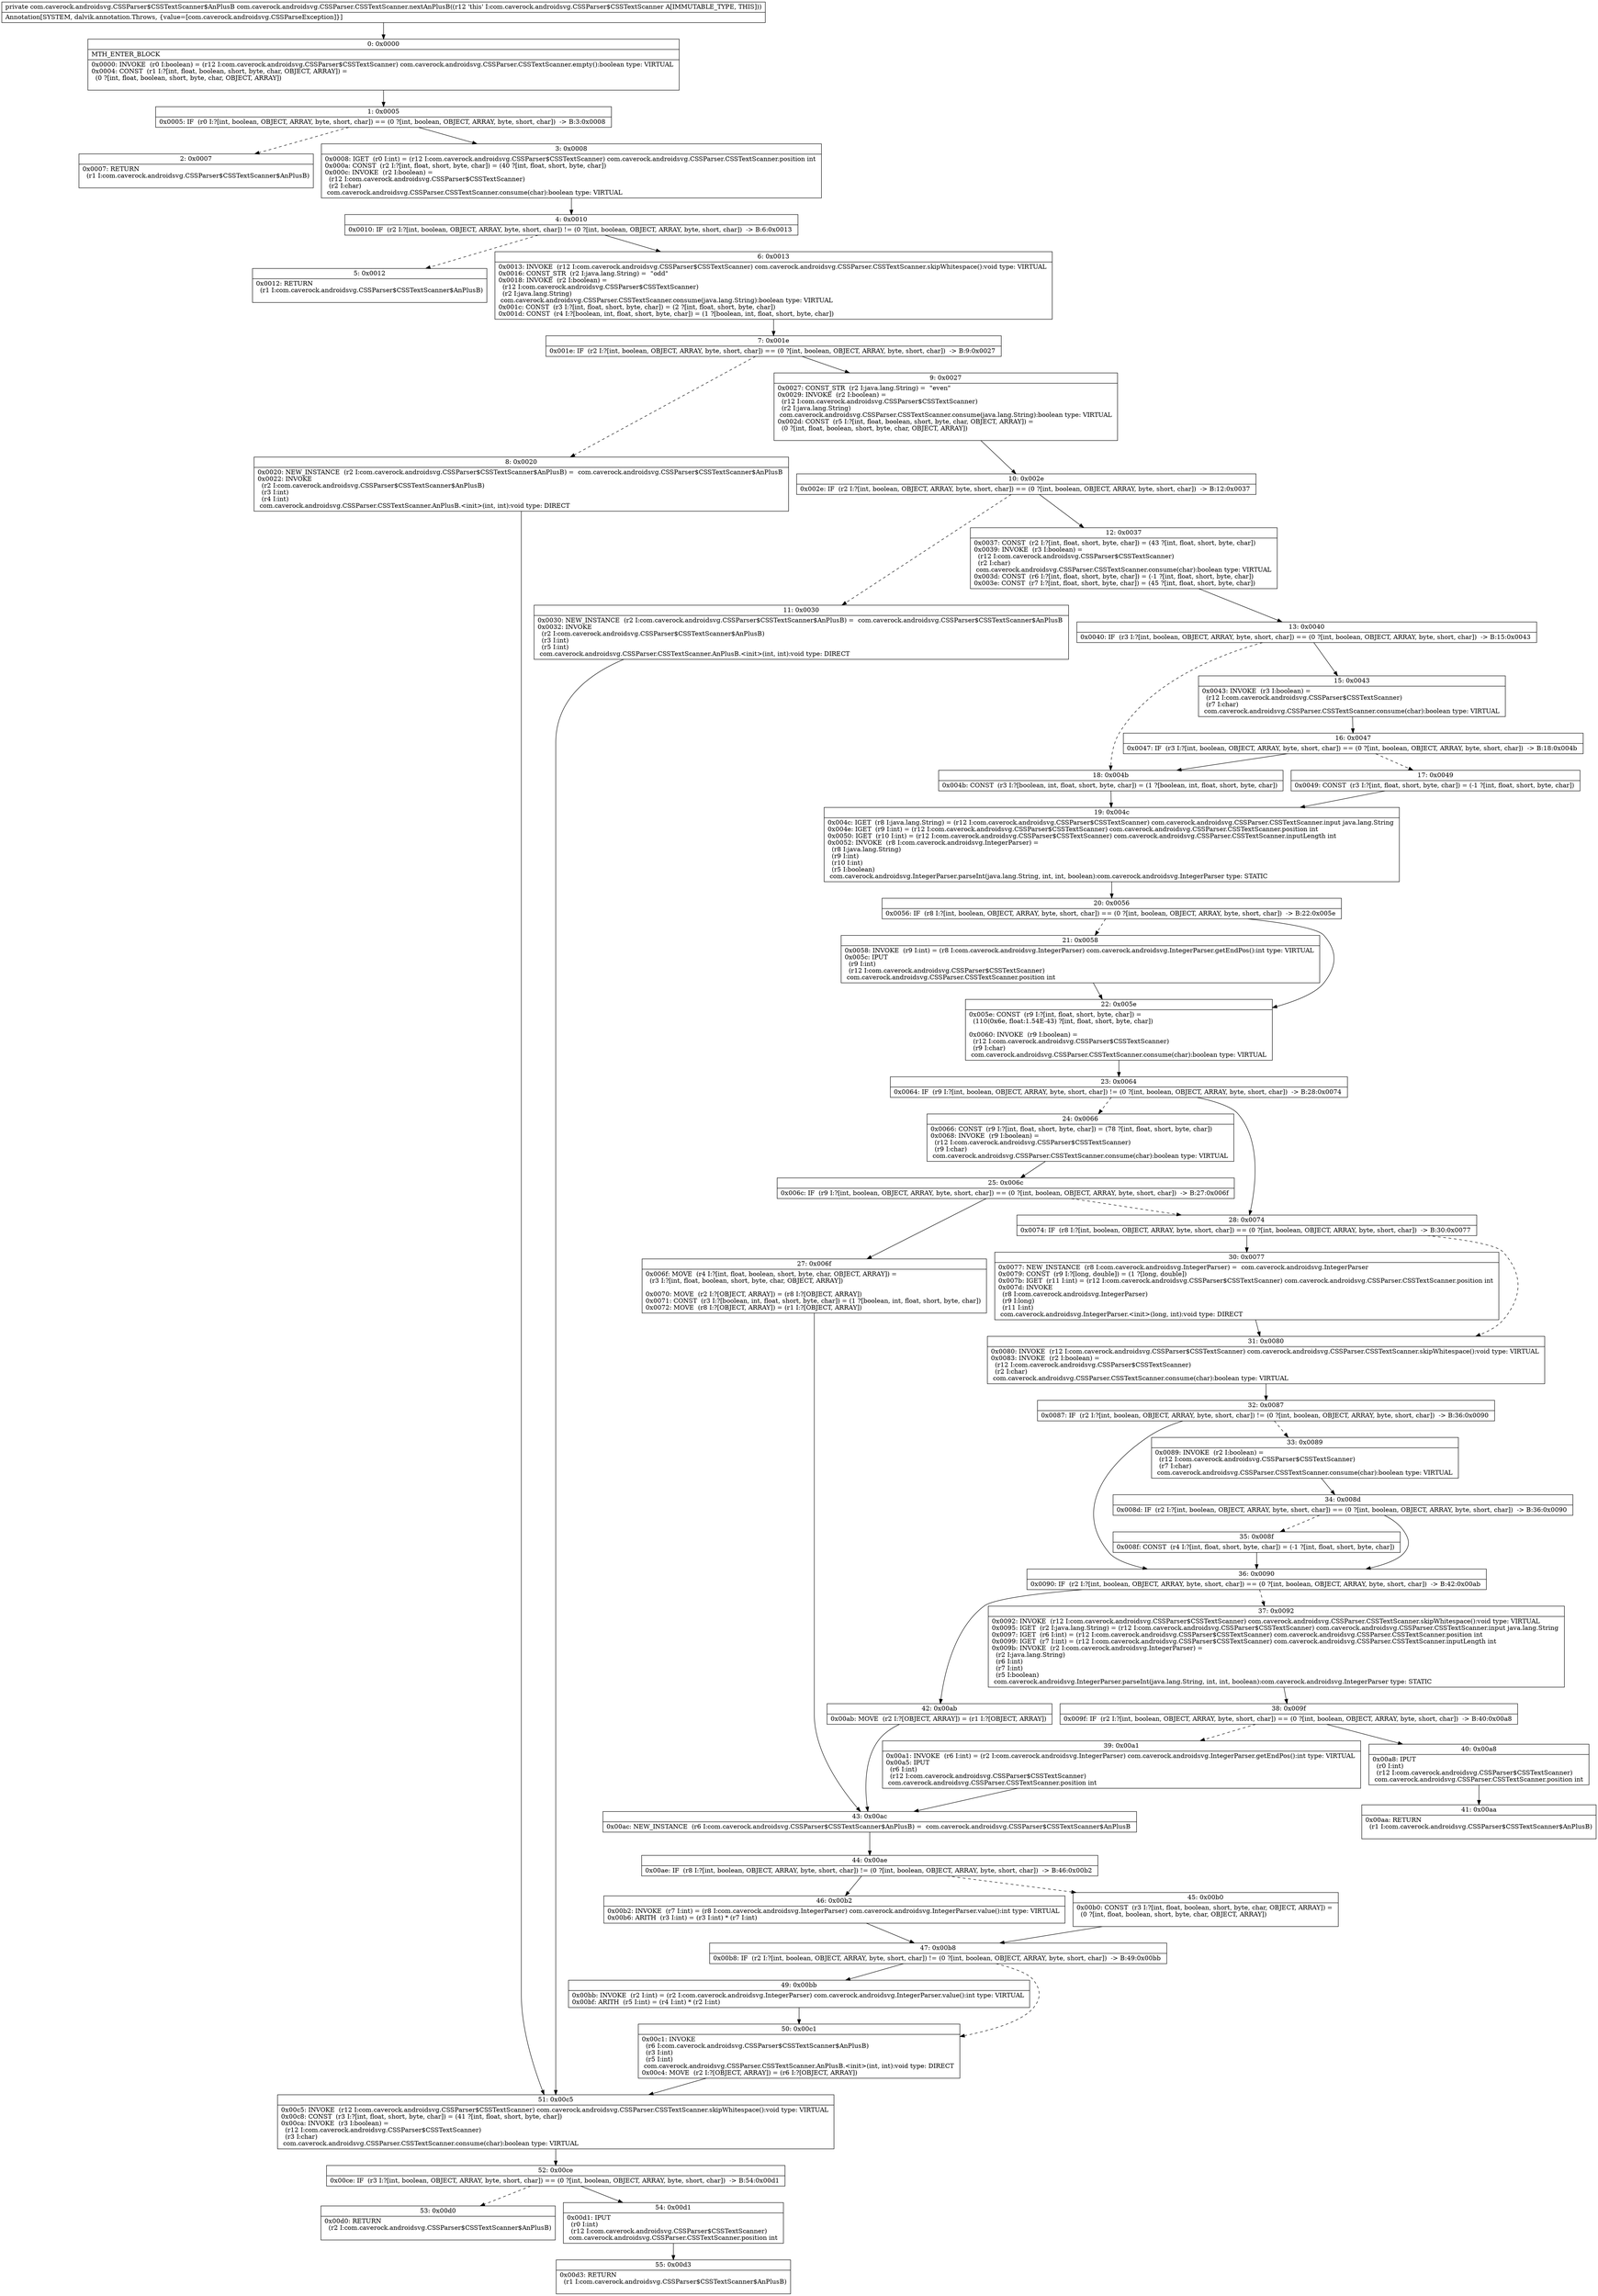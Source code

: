 digraph "CFG forcom.caverock.androidsvg.CSSParser.CSSTextScanner.nextAnPlusB()Lcom\/caverock\/androidsvg\/CSSParser$CSSTextScanner$AnPlusB;" {
Node_0 [shape=record,label="{0\:\ 0x0000|MTH_ENTER_BLOCK\l|0x0000: INVOKE  (r0 I:boolean) = (r12 I:com.caverock.androidsvg.CSSParser$CSSTextScanner) com.caverock.androidsvg.CSSParser.CSSTextScanner.empty():boolean type: VIRTUAL \l0x0004: CONST  (r1 I:?[int, float, boolean, short, byte, char, OBJECT, ARRAY]) = \l  (0 ?[int, float, boolean, short, byte, char, OBJECT, ARRAY])\l \l}"];
Node_1 [shape=record,label="{1\:\ 0x0005|0x0005: IF  (r0 I:?[int, boolean, OBJECT, ARRAY, byte, short, char]) == (0 ?[int, boolean, OBJECT, ARRAY, byte, short, char])  \-\> B:3:0x0008 \l}"];
Node_2 [shape=record,label="{2\:\ 0x0007|0x0007: RETURN  \l  (r1 I:com.caverock.androidsvg.CSSParser$CSSTextScanner$AnPlusB)\l \l}"];
Node_3 [shape=record,label="{3\:\ 0x0008|0x0008: IGET  (r0 I:int) = (r12 I:com.caverock.androidsvg.CSSParser$CSSTextScanner) com.caverock.androidsvg.CSSParser.CSSTextScanner.position int \l0x000a: CONST  (r2 I:?[int, float, short, byte, char]) = (40 ?[int, float, short, byte, char]) \l0x000c: INVOKE  (r2 I:boolean) = \l  (r12 I:com.caverock.androidsvg.CSSParser$CSSTextScanner)\l  (r2 I:char)\l com.caverock.androidsvg.CSSParser.CSSTextScanner.consume(char):boolean type: VIRTUAL \l}"];
Node_4 [shape=record,label="{4\:\ 0x0010|0x0010: IF  (r2 I:?[int, boolean, OBJECT, ARRAY, byte, short, char]) != (0 ?[int, boolean, OBJECT, ARRAY, byte, short, char])  \-\> B:6:0x0013 \l}"];
Node_5 [shape=record,label="{5\:\ 0x0012|0x0012: RETURN  \l  (r1 I:com.caverock.androidsvg.CSSParser$CSSTextScanner$AnPlusB)\l \l}"];
Node_6 [shape=record,label="{6\:\ 0x0013|0x0013: INVOKE  (r12 I:com.caverock.androidsvg.CSSParser$CSSTextScanner) com.caverock.androidsvg.CSSParser.CSSTextScanner.skipWhitespace():void type: VIRTUAL \l0x0016: CONST_STR  (r2 I:java.lang.String) =  \"odd\" \l0x0018: INVOKE  (r2 I:boolean) = \l  (r12 I:com.caverock.androidsvg.CSSParser$CSSTextScanner)\l  (r2 I:java.lang.String)\l com.caverock.androidsvg.CSSParser.CSSTextScanner.consume(java.lang.String):boolean type: VIRTUAL \l0x001c: CONST  (r3 I:?[int, float, short, byte, char]) = (2 ?[int, float, short, byte, char]) \l0x001d: CONST  (r4 I:?[boolean, int, float, short, byte, char]) = (1 ?[boolean, int, float, short, byte, char]) \l}"];
Node_7 [shape=record,label="{7\:\ 0x001e|0x001e: IF  (r2 I:?[int, boolean, OBJECT, ARRAY, byte, short, char]) == (0 ?[int, boolean, OBJECT, ARRAY, byte, short, char])  \-\> B:9:0x0027 \l}"];
Node_8 [shape=record,label="{8\:\ 0x0020|0x0020: NEW_INSTANCE  (r2 I:com.caverock.androidsvg.CSSParser$CSSTextScanner$AnPlusB) =  com.caverock.androidsvg.CSSParser$CSSTextScanner$AnPlusB \l0x0022: INVOKE  \l  (r2 I:com.caverock.androidsvg.CSSParser$CSSTextScanner$AnPlusB)\l  (r3 I:int)\l  (r4 I:int)\l com.caverock.androidsvg.CSSParser.CSSTextScanner.AnPlusB.\<init\>(int, int):void type: DIRECT \l}"];
Node_9 [shape=record,label="{9\:\ 0x0027|0x0027: CONST_STR  (r2 I:java.lang.String) =  \"even\" \l0x0029: INVOKE  (r2 I:boolean) = \l  (r12 I:com.caverock.androidsvg.CSSParser$CSSTextScanner)\l  (r2 I:java.lang.String)\l com.caverock.androidsvg.CSSParser.CSSTextScanner.consume(java.lang.String):boolean type: VIRTUAL \l0x002d: CONST  (r5 I:?[int, float, boolean, short, byte, char, OBJECT, ARRAY]) = \l  (0 ?[int, float, boolean, short, byte, char, OBJECT, ARRAY])\l \l}"];
Node_10 [shape=record,label="{10\:\ 0x002e|0x002e: IF  (r2 I:?[int, boolean, OBJECT, ARRAY, byte, short, char]) == (0 ?[int, boolean, OBJECT, ARRAY, byte, short, char])  \-\> B:12:0x0037 \l}"];
Node_11 [shape=record,label="{11\:\ 0x0030|0x0030: NEW_INSTANCE  (r2 I:com.caverock.androidsvg.CSSParser$CSSTextScanner$AnPlusB) =  com.caverock.androidsvg.CSSParser$CSSTextScanner$AnPlusB \l0x0032: INVOKE  \l  (r2 I:com.caverock.androidsvg.CSSParser$CSSTextScanner$AnPlusB)\l  (r3 I:int)\l  (r5 I:int)\l com.caverock.androidsvg.CSSParser.CSSTextScanner.AnPlusB.\<init\>(int, int):void type: DIRECT \l}"];
Node_12 [shape=record,label="{12\:\ 0x0037|0x0037: CONST  (r2 I:?[int, float, short, byte, char]) = (43 ?[int, float, short, byte, char]) \l0x0039: INVOKE  (r3 I:boolean) = \l  (r12 I:com.caverock.androidsvg.CSSParser$CSSTextScanner)\l  (r2 I:char)\l com.caverock.androidsvg.CSSParser.CSSTextScanner.consume(char):boolean type: VIRTUAL \l0x003d: CONST  (r6 I:?[int, float, short, byte, char]) = (\-1 ?[int, float, short, byte, char]) \l0x003e: CONST  (r7 I:?[int, float, short, byte, char]) = (45 ?[int, float, short, byte, char]) \l}"];
Node_13 [shape=record,label="{13\:\ 0x0040|0x0040: IF  (r3 I:?[int, boolean, OBJECT, ARRAY, byte, short, char]) == (0 ?[int, boolean, OBJECT, ARRAY, byte, short, char])  \-\> B:15:0x0043 \l}"];
Node_15 [shape=record,label="{15\:\ 0x0043|0x0043: INVOKE  (r3 I:boolean) = \l  (r12 I:com.caverock.androidsvg.CSSParser$CSSTextScanner)\l  (r7 I:char)\l com.caverock.androidsvg.CSSParser.CSSTextScanner.consume(char):boolean type: VIRTUAL \l}"];
Node_16 [shape=record,label="{16\:\ 0x0047|0x0047: IF  (r3 I:?[int, boolean, OBJECT, ARRAY, byte, short, char]) == (0 ?[int, boolean, OBJECT, ARRAY, byte, short, char])  \-\> B:18:0x004b \l}"];
Node_17 [shape=record,label="{17\:\ 0x0049|0x0049: CONST  (r3 I:?[int, float, short, byte, char]) = (\-1 ?[int, float, short, byte, char]) \l}"];
Node_18 [shape=record,label="{18\:\ 0x004b|0x004b: CONST  (r3 I:?[boolean, int, float, short, byte, char]) = (1 ?[boolean, int, float, short, byte, char]) \l}"];
Node_19 [shape=record,label="{19\:\ 0x004c|0x004c: IGET  (r8 I:java.lang.String) = (r12 I:com.caverock.androidsvg.CSSParser$CSSTextScanner) com.caverock.androidsvg.CSSParser.CSSTextScanner.input java.lang.String \l0x004e: IGET  (r9 I:int) = (r12 I:com.caverock.androidsvg.CSSParser$CSSTextScanner) com.caverock.androidsvg.CSSParser.CSSTextScanner.position int \l0x0050: IGET  (r10 I:int) = (r12 I:com.caverock.androidsvg.CSSParser$CSSTextScanner) com.caverock.androidsvg.CSSParser.CSSTextScanner.inputLength int \l0x0052: INVOKE  (r8 I:com.caverock.androidsvg.IntegerParser) = \l  (r8 I:java.lang.String)\l  (r9 I:int)\l  (r10 I:int)\l  (r5 I:boolean)\l com.caverock.androidsvg.IntegerParser.parseInt(java.lang.String, int, int, boolean):com.caverock.androidsvg.IntegerParser type: STATIC \l}"];
Node_20 [shape=record,label="{20\:\ 0x0056|0x0056: IF  (r8 I:?[int, boolean, OBJECT, ARRAY, byte, short, char]) == (0 ?[int, boolean, OBJECT, ARRAY, byte, short, char])  \-\> B:22:0x005e \l}"];
Node_21 [shape=record,label="{21\:\ 0x0058|0x0058: INVOKE  (r9 I:int) = (r8 I:com.caverock.androidsvg.IntegerParser) com.caverock.androidsvg.IntegerParser.getEndPos():int type: VIRTUAL \l0x005c: IPUT  \l  (r9 I:int)\l  (r12 I:com.caverock.androidsvg.CSSParser$CSSTextScanner)\l com.caverock.androidsvg.CSSParser.CSSTextScanner.position int \l}"];
Node_22 [shape=record,label="{22\:\ 0x005e|0x005e: CONST  (r9 I:?[int, float, short, byte, char]) = \l  (110(0x6e, float:1.54E\-43) ?[int, float, short, byte, char])\l \l0x0060: INVOKE  (r9 I:boolean) = \l  (r12 I:com.caverock.androidsvg.CSSParser$CSSTextScanner)\l  (r9 I:char)\l com.caverock.androidsvg.CSSParser.CSSTextScanner.consume(char):boolean type: VIRTUAL \l}"];
Node_23 [shape=record,label="{23\:\ 0x0064|0x0064: IF  (r9 I:?[int, boolean, OBJECT, ARRAY, byte, short, char]) != (0 ?[int, boolean, OBJECT, ARRAY, byte, short, char])  \-\> B:28:0x0074 \l}"];
Node_24 [shape=record,label="{24\:\ 0x0066|0x0066: CONST  (r9 I:?[int, float, short, byte, char]) = (78 ?[int, float, short, byte, char]) \l0x0068: INVOKE  (r9 I:boolean) = \l  (r12 I:com.caverock.androidsvg.CSSParser$CSSTextScanner)\l  (r9 I:char)\l com.caverock.androidsvg.CSSParser.CSSTextScanner.consume(char):boolean type: VIRTUAL \l}"];
Node_25 [shape=record,label="{25\:\ 0x006c|0x006c: IF  (r9 I:?[int, boolean, OBJECT, ARRAY, byte, short, char]) == (0 ?[int, boolean, OBJECT, ARRAY, byte, short, char])  \-\> B:27:0x006f \l}"];
Node_27 [shape=record,label="{27\:\ 0x006f|0x006f: MOVE  (r4 I:?[int, float, boolean, short, byte, char, OBJECT, ARRAY]) = \l  (r3 I:?[int, float, boolean, short, byte, char, OBJECT, ARRAY])\l \l0x0070: MOVE  (r2 I:?[OBJECT, ARRAY]) = (r8 I:?[OBJECT, ARRAY]) \l0x0071: CONST  (r3 I:?[boolean, int, float, short, byte, char]) = (1 ?[boolean, int, float, short, byte, char]) \l0x0072: MOVE  (r8 I:?[OBJECT, ARRAY]) = (r1 I:?[OBJECT, ARRAY]) \l}"];
Node_28 [shape=record,label="{28\:\ 0x0074|0x0074: IF  (r8 I:?[int, boolean, OBJECT, ARRAY, byte, short, char]) == (0 ?[int, boolean, OBJECT, ARRAY, byte, short, char])  \-\> B:30:0x0077 \l}"];
Node_30 [shape=record,label="{30\:\ 0x0077|0x0077: NEW_INSTANCE  (r8 I:com.caverock.androidsvg.IntegerParser) =  com.caverock.androidsvg.IntegerParser \l0x0079: CONST  (r9 I:?[long, double]) = (1 ?[long, double]) \l0x007b: IGET  (r11 I:int) = (r12 I:com.caverock.androidsvg.CSSParser$CSSTextScanner) com.caverock.androidsvg.CSSParser.CSSTextScanner.position int \l0x007d: INVOKE  \l  (r8 I:com.caverock.androidsvg.IntegerParser)\l  (r9 I:long)\l  (r11 I:int)\l com.caverock.androidsvg.IntegerParser.\<init\>(long, int):void type: DIRECT \l}"];
Node_31 [shape=record,label="{31\:\ 0x0080|0x0080: INVOKE  (r12 I:com.caverock.androidsvg.CSSParser$CSSTextScanner) com.caverock.androidsvg.CSSParser.CSSTextScanner.skipWhitespace():void type: VIRTUAL \l0x0083: INVOKE  (r2 I:boolean) = \l  (r12 I:com.caverock.androidsvg.CSSParser$CSSTextScanner)\l  (r2 I:char)\l com.caverock.androidsvg.CSSParser.CSSTextScanner.consume(char):boolean type: VIRTUAL \l}"];
Node_32 [shape=record,label="{32\:\ 0x0087|0x0087: IF  (r2 I:?[int, boolean, OBJECT, ARRAY, byte, short, char]) != (0 ?[int, boolean, OBJECT, ARRAY, byte, short, char])  \-\> B:36:0x0090 \l}"];
Node_33 [shape=record,label="{33\:\ 0x0089|0x0089: INVOKE  (r2 I:boolean) = \l  (r12 I:com.caverock.androidsvg.CSSParser$CSSTextScanner)\l  (r7 I:char)\l com.caverock.androidsvg.CSSParser.CSSTextScanner.consume(char):boolean type: VIRTUAL \l}"];
Node_34 [shape=record,label="{34\:\ 0x008d|0x008d: IF  (r2 I:?[int, boolean, OBJECT, ARRAY, byte, short, char]) == (0 ?[int, boolean, OBJECT, ARRAY, byte, short, char])  \-\> B:36:0x0090 \l}"];
Node_35 [shape=record,label="{35\:\ 0x008f|0x008f: CONST  (r4 I:?[int, float, short, byte, char]) = (\-1 ?[int, float, short, byte, char]) \l}"];
Node_36 [shape=record,label="{36\:\ 0x0090|0x0090: IF  (r2 I:?[int, boolean, OBJECT, ARRAY, byte, short, char]) == (0 ?[int, boolean, OBJECT, ARRAY, byte, short, char])  \-\> B:42:0x00ab \l}"];
Node_37 [shape=record,label="{37\:\ 0x0092|0x0092: INVOKE  (r12 I:com.caverock.androidsvg.CSSParser$CSSTextScanner) com.caverock.androidsvg.CSSParser.CSSTextScanner.skipWhitespace():void type: VIRTUAL \l0x0095: IGET  (r2 I:java.lang.String) = (r12 I:com.caverock.androidsvg.CSSParser$CSSTextScanner) com.caverock.androidsvg.CSSParser.CSSTextScanner.input java.lang.String \l0x0097: IGET  (r6 I:int) = (r12 I:com.caverock.androidsvg.CSSParser$CSSTextScanner) com.caverock.androidsvg.CSSParser.CSSTextScanner.position int \l0x0099: IGET  (r7 I:int) = (r12 I:com.caverock.androidsvg.CSSParser$CSSTextScanner) com.caverock.androidsvg.CSSParser.CSSTextScanner.inputLength int \l0x009b: INVOKE  (r2 I:com.caverock.androidsvg.IntegerParser) = \l  (r2 I:java.lang.String)\l  (r6 I:int)\l  (r7 I:int)\l  (r5 I:boolean)\l com.caverock.androidsvg.IntegerParser.parseInt(java.lang.String, int, int, boolean):com.caverock.androidsvg.IntegerParser type: STATIC \l}"];
Node_38 [shape=record,label="{38\:\ 0x009f|0x009f: IF  (r2 I:?[int, boolean, OBJECT, ARRAY, byte, short, char]) == (0 ?[int, boolean, OBJECT, ARRAY, byte, short, char])  \-\> B:40:0x00a8 \l}"];
Node_39 [shape=record,label="{39\:\ 0x00a1|0x00a1: INVOKE  (r6 I:int) = (r2 I:com.caverock.androidsvg.IntegerParser) com.caverock.androidsvg.IntegerParser.getEndPos():int type: VIRTUAL \l0x00a5: IPUT  \l  (r6 I:int)\l  (r12 I:com.caverock.androidsvg.CSSParser$CSSTextScanner)\l com.caverock.androidsvg.CSSParser.CSSTextScanner.position int \l}"];
Node_40 [shape=record,label="{40\:\ 0x00a8|0x00a8: IPUT  \l  (r0 I:int)\l  (r12 I:com.caverock.androidsvg.CSSParser$CSSTextScanner)\l com.caverock.androidsvg.CSSParser.CSSTextScanner.position int \l}"];
Node_41 [shape=record,label="{41\:\ 0x00aa|0x00aa: RETURN  \l  (r1 I:com.caverock.androidsvg.CSSParser$CSSTextScanner$AnPlusB)\l \l}"];
Node_42 [shape=record,label="{42\:\ 0x00ab|0x00ab: MOVE  (r2 I:?[OBJECT, ARRAY]) = (r1 I:?[OBJECT, ARRAY]) \l}"];
Node_43 [shape=record,label="{43\:\ 0x00ac|0x00ac: NEW_INSTANCE  (r6 I:com.caverock.androidsvg.CSSParser$CSSTextScanner$AnPlusB) =  com.caverock.androidsvg.CSSParser$CSSTextScanner$AnPlusB \l}"];
Node_44 [shape=record,label="{44\:\ 0x00ae|0x00ae: IF  (r8 I:?[int, boolean, OBJECT, ARRAY, byte, short, char]) != (0 ?[int, boolean, OBJECT, ARRAY, byte, short, char])  \-\> B:46:0x00b2 \l}"];
Node_45 [shape=record,label="{45\:\ 0x00b0|0x00b0: CONST  (r3 I:?[int, float, boolean, short, byte, char, OBJECT, ARRAY]) = \l  (0 ?[int, float, boolean, short, byte, char, OBJECT, ARRAY])\l \l}"];
Node_46 [shape=record,label="{46\:\ 0x00b2|0x00b2: INVOKE  (r7 I:int) = (r8 I:com.caverock.androidsvg.IntegerParser) com.caverock.androidsvg.IntegerParser.value():int type: VIRTUAL \l0x00b6: ARITH  (r3 I:int) = (r3 I:int) * (r7 I:int) \l}"];
Node_47 [shape=record,label="{47\:\ 0x00b8|0x00b8: IF  (r2 I:?[int, boolean, OBJECT, ARRAY, byte, short, char]) != (0 ?[int, boolean, OBJECT, ARRAY, byte, short, char])  \-\> B:49:0x00bb \l}"];
Node_49 [shape=record,label="{49\:\ 0x00bb|0x00bb: INVOKE  (r2 I:int) = (r2 I:com.caverock.androidsvg.IntegerParser) com.caverock.androidsvg.IntegerParser.value():int type: VIRTUAL \l0x00bf: ARITH  (r5 I:int) = (r4 I:int) * (r2 I:int) \l}"];
Node_50 [shape=record,label="{50\:\ 0x00c1|0x00c1: INVOKE  \l  (r6 I:com.caverock.androidsvg.CSSParser$CSSTextScanner$AnPlusB)\l  (r3 I:int)\l  (r5 I:int)\l com.caverock.androidsvg.CSSParser.CSSTextScanner.AnPlusB.\<init\>(int, int):void type: DIRECT \l0x00c4: MOVE  (r2 I:?[OBJECT, ARRAY]) = (r6 I:?[OBJECT, ARRAY]) \l}"];
Node_51 [shape=record,label="{51\:\ 0x00c5|0x00c5: INVOKE  (r12 I:com.caverock.androidsvg.CSSParser$CSSTextScanner) com.caverock.androidsvg.CSSParser.CSSTextScanner.skipWhitespace():void type: VIRTUAL \l0x00c8: CONST  (r3 I:?[int, float, short, byte, char]) = (41 ?[int, float, short, byte, char]) \l0x00ca: INVOKE  (r3 I:boolean) = \l  (r12 I:com.caverock.androidsvg.CSSParser$CSSTextScanner)\l  (r3 I:char)\l com.caverock.androidsvg.CSSParser.CSSTextScanner.consume(char):boolean type: VIRTUAL \l}"];
Node_52 [shape=record,label="{52\:\ 0x00ce|0x00ce: IF  (r3 I:?[int, boolean, OBJECT, ARRAY, byte, short, char]) == (0 ?[int, boolean, OBJECT, ARRAY, byte, short, char])  \-\> B:54:0x00d1 \l}"];
Node_53 [shape=record,label="{53\:\ 0x00d0|0x00d0: RETURN  \l  (r2 I:com.caverock.androidsvg.CSSParser$CSSTextScanner$AnPlusB)\l \l}"];
Node_54 [shape=record,label="{54\:\ 0x00d1|0x00d1: IPUT  \l  (r0 I:int)\l  (r12 I:com.caverock.androidsvg.CSSParser$CSSTextScanner)\l com.caverock.androidsvg.CSSParser.CSSTextScanner.position int \l}"];
Node_55 [shape=record,label="{55\:\ 0x00d3|0x00d3: RETURN  \l  (r1 I:com.caverock.androidsvg.CSSParser$CSSTextScanner$AnPlusB)\l \l}"];
MethodNode[shape=record,label="{private com.caverock.androidsvg.CSSParser$CSSTextScanner$AnPlusB com.caverock.androidsvg.CSSParser.CSSTextScanner.nextAnPlusB((r12 'this' I:com.caverock.androidsvg.CSSParser$CSSTextScanner A[IMMUTABLE_TYPE, THIS]))  | Annotation[SYSTEM, dalvik.annotation.Throws, \{value=[com.caverock.androidsvg.CSSParseException]\}]\l}"];
MethodNode -> Node_0;
Node_0 -> Node_1;
Node_1 -> Node_2[style=dashed];
Node_1 -> Node_3;
Node_3 -> Node_4;
Node_4 -> Node_5[style=dashed];
Node_4 -> Node_6;
Node_6 -> Node_7;
Node_7 -> Node_8[style=dashed];
Node_7 -> Node_9;
Node_8 -> Node_51;
Node_9 -> Node_10;
Node_10 -> Node_11[style=dashed];
Node_10 -> Node_12;
Node_11 -> Node_51;
Node_12 -> Node_13;
Node_13 -> Node_15;
Node_13 -> Node_18[style=dashed];
Node_15 -> Node_16;
Node_16 -> Node_17[style=dashed];
Node_16 -> Node_18;
Node_17 -> Node_19;
Node_18 -> Node_19;
Node_19 -> Node_20;
Node_20 -> Node_21[style=dashed];
Node_20 -> Node_22;
Node_21 -> Node_22;
Node_22 -> Node_23;
Node_23 -> Node_24[style=dashed];
Node_23 -> Node_28;
Node_24 -> Node_25;
Node_25 -> Node_27;
Node_25 -> Node_28[style=dashed];
Node_27 -> Node_43;
Node_28 -> Node_30;
Node_28 -> Node_31[style=dashed];
Node_30 -> Node_31;
Node_31 -> Node_32;
Node_32 -> Node_33[style=dashed];
Node_32 -> Node_36;
Node_33 -> Node_34;
Node_34 -> Node_35[style=dashed];
Node_34 -> Node_36;
Node_35 -> Node_36;
Node_36 -> Node_37[style=dashed];
Node_36 -> Node_42;
Node_37 -> Node_38;
Node_38 -> Node_39[style=dashed];
Node_38 -> Node_40;
Node_39 -> Node_43;
Node_40 -> Node_41;
Node_42 -> Node_43;
Node_43 -> Node_44;
Node_44 -> Node_45[style=dashed];
Node_44 -> Node_46;
Node_45 -> Node_47;
Node_46 -> Node_47;
Node_47 -> Node_49;
Node_47 -> Node_50[style=dashed];
Node_49 -> Node_50;
Node_50 -> Node_51;
Node_51 -> Node_52;
Node_52 -> Node_53[style=dashed];
Node_52 -> Node_54;
Node_54 -> Node_55;
}

